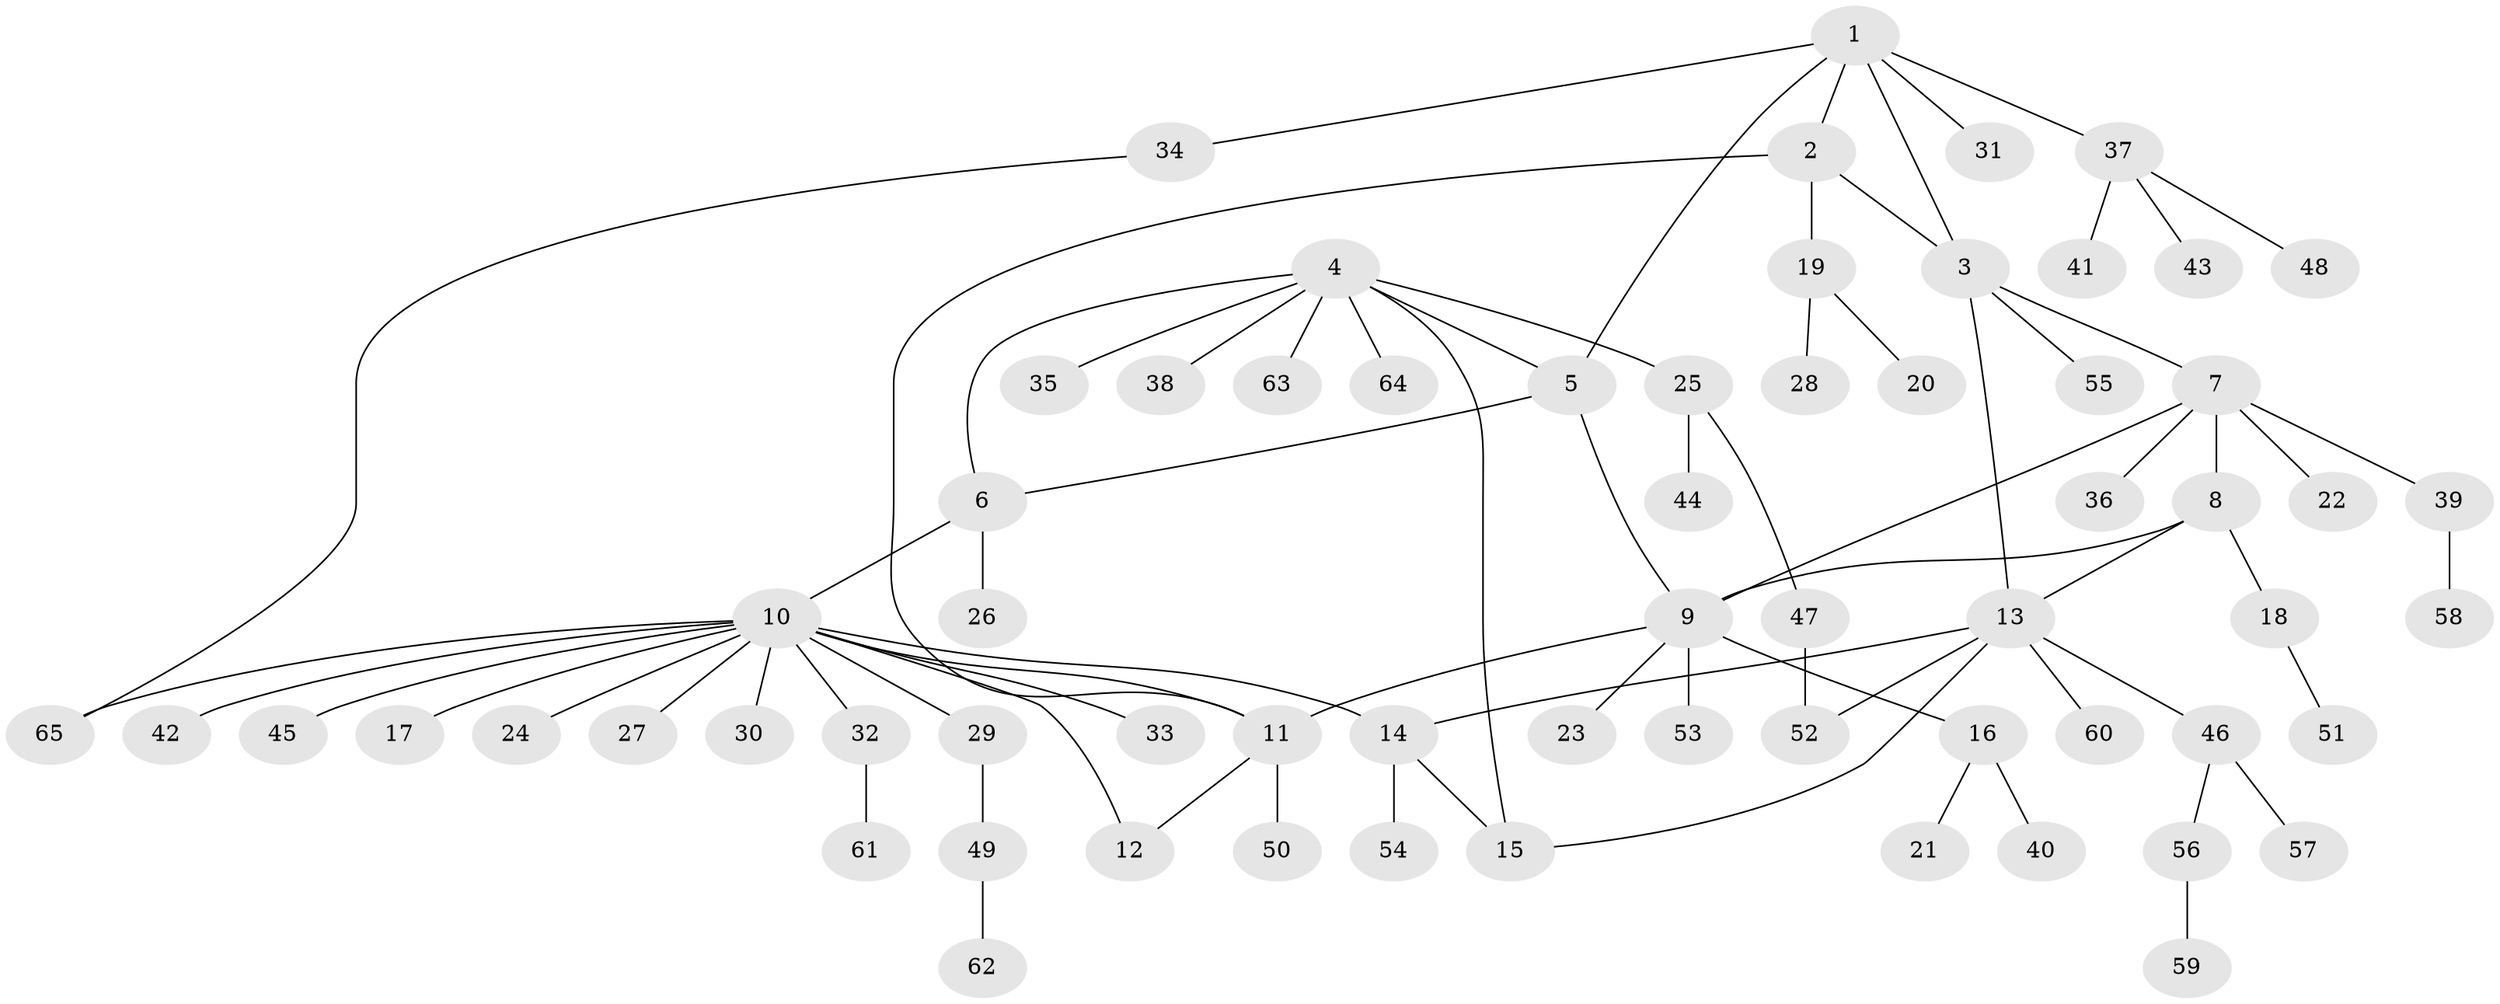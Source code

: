 // coarse degree distribution, {7: 0.038461538461538464, 6: 0.07692307692307693, 5: 0.07692307692307693, 12: 0.038461538461538464, 3: 0.038461538461538464, 2: 0.11538461538461539, 1: 0.6153846153846154}
// Generated by graph-tools (version 1.1) at 2025/19/03/04/25 18:19:40]
// undirected, 65 vertices, 77 edges
graph export_dot {
graph [start="1"]
  node [color=gray90,style=filled];
  1;
  2;
  3;
  4;
  5;
  6;
  7;
  8;
  9;
  10;
  11;
  12;
  13;
  14;
  15;
  16;
  17;
  18;
  19;
  20;
  21;
  22;
  23;
  24;
  25;
  26;
  27;
  28;
  29;
  30;
  31;
  32;
  33;
  34;
  35;
  36;
  37;
  38;
  39;
  40;
  41;
  42;
  43;
  44;
  45;
  46;
  47;
  48;
  49;
  50;
  51;
  52;
  53;
  54;
  55;
  56;
  57;
  58;
  59;
  60;
  61;
  62;
  63;
  64;
  65;
  1 -- 2;
  1 -- 3;
  1 -- 5;
  1 -- 31;
  1 -- 34;
  1 -- 37;
  2 -- 3;
  2 -- 11;
  2 -- 19;
  3 -- 7;
  3 -- 13;
  3 -- 55;
  4 -- 5;
  4 -- 6;
  4 -- 15;
  4 -- 25;
  4 -- 35;
  4 -- 38;
  4 -- 63;
  4 -- 64;
  5 -- 6;
  5 -- 9;
  6 -- 10;
  6 -- 26;
  7 -- 8;
  7 -- 9;
  7 -- 22;
  7 -- 36;
  7 -- 39;
  8 -- 9;
  8 -- 13;
  8 -- 18;
  9 -- 11;
  9 -- 16;
  9 -- 23;
  9 -- 53;
  10 -- 11;
  10 -- 12;
  10 -- 14;
  10 -- 17;
  10 -- 24;
  10 -- 27;
  10 -- 29;
  10 -- 30;
  10 -- 32;
  10 -- 33;
  10 -- 42;
  10 -- 45;
  10 -- 65;
  11 -- 12;
  11 -- 50;
  13 -- 14;
  13 -- 15;
  13 -- 46;
  13 -- 52;
  13 -- 60;
  14 -- 15;
  14 -- 54;
  16 -- 21;
  16 -- 40;
  18 -- 51;
  19 -- 20;
  19 -- 28;
  25 -- 44;
  25 -- 47;
  29 -- 49;
  32 -- 61;
  34 -- 65;
  37 -- 41;
  37 -- 43;
  37 -- 48;
  39 -- 58;
  46 -- 56;
  46 -- 57;
  47 -- 52;
  49 -- 62;
  56 -- 59;
}
